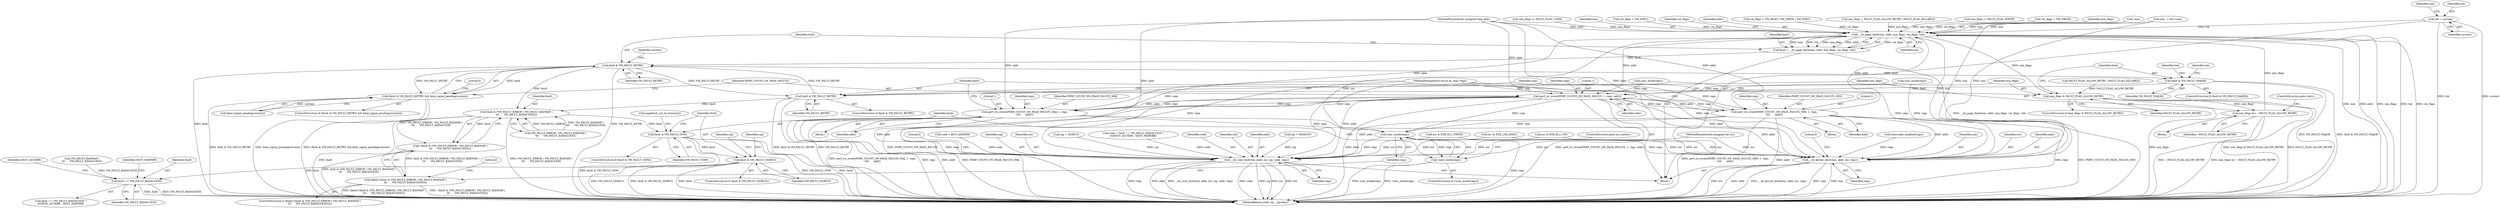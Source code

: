 digraph "0_linux_5a0fdfada3a2aa50d7b947a2e958bf00cbe0d830_0@pointer" {
"1000136" [label="(Call,tsk = current)"];
"1000226" [label="(Call,__do_page_fault(mm, addr, mm_flags, vm_flags, tsk))"];
"1000224" [label="(Call,fault = __do_page_fault(mm, addr, mm_flags, vm_flags, tsk))"];
"1000234" [label="(Call,fault & VM_FAULT_RETRY)"];
"1000233" [label="(Call,(fault & VM_FAULT_RETRY) && fatal_signal_pending(current))"];
"1000252" [label="(Call,fault & VM_FAULT_MAJOR)"];
"1000277" [label="(Call,fault & VM_FAULT_RETRY)"];
"1000293" [label="(Call,fault & (VM_FAULT_ERROR | VM_FAULT_BADMAP |\n\t\t\t      VM_FAULT_BADACCESS))"];
"1000292" [label="(Call,!(fault & (VM_FAULT_ERROR | VM_FAULT_BADMAP |\n\t\t\t      VM_FAULT_BADACCESS)))"];
"1000291" [label="(Call,likely(!(fault & (VM_FAULT_ERROR | VM_FAULT_BADMAP |\n\t\t\t      VM_FAULT_BADACCESS))))"];
"1000308" [label="(Call,fault & VM_FAULT_OOM)"];
"1000316" [label="(Call,fault & VM_FAULT_SIGBUS)"];
"1000334" [label="(Call,fault == VM_FAULT_BADACCESS)"];
"1000241" [label="(Call,perf_sw_event(PERF_COUNT_SW_PAGE_FAULTS, 1, regs, addr))"];
"1000260" [label="(Call,perf_sw_event(PERF_COUNT_SW_PAGE_FAULTS_MAJ, 1, regs,\n\t\t\t\t      addr))"];
"1000304" [label="(Call,user_mode(regs))"];
"1000303" [label="(Call,!user_mode(regs))"];
"1000339" [label="(Call,__do_user_fault(tsk, addr, esr, sig, code, regs))"];
"1000349" [label="(Call,__do_kernel_fault(mm, addr, esr, regs))"];
"1000271" [label="(Call,perf_sw_event(PERF_COUNT_SW_PAGE_FAULTS_MIN, 1, regs,\n\t\t\t\t      addr))"];
"1000247" [label="(Call,mm_flags & FAULT_FLAG_ALLOW_RETRY)"];
"1000281" [label="(Call,mm_flags &= ~FAULT_FLAG_ALLOW_RETRY)"];
"1000263" [label="(Identifier,regs)"];
"1000274" [label="(Identifier,regs)"];
"1000249" [label="(Identifier,FAULT_FLAG_ALLOW_RETRY)"];
"1000116" [label="(Block,)"];
"1000245" [label="(Identifier,addr)"];
"1000272" [label="(Identifier,PERF_COUNT_SW_PAGE_FAULTS_MIN)"];
"1000161" [label="(Call,esr & ESR_LNX_EXEC)"];
"1000320" [label="(Call,sig = SIGBUS)"];
"1000303" [label="(Call,!user_mode(regs))"];
"1000280" [label="(Block,)"];
"1000232" [label="(ControlStructure,if ((fault & VM_FAULT_RETRY) && fatal_signal_pending(current)))"];
"1000266" [label="(Block,)"];
"1000179" [label="(Call,vm_flags = VM_WRITE)"];
"1000297" [label="(Call,VM_FAULT_BADMAP |\n\t\t\t      VM_FAULT_BADACCESS)"];
"1000229" [label="(Identifier,mm_flags)"];
"1000291" [label="(Call,likely(!(fault & (VM_FAULT_ERROR | VM_FAULT_BADMAP |\n\t\t\t      VM_FAULT_BADACCESS))))"];
"1000165" [label="(Call,vm_flags = VM_EXEC)"];
"1000292" [label="(Call,!(fault & (VM_FAULT_ERROR | VM_FAULT_BADMAP |\n\t\t\t      VM_FAULT_BADACCESS)))"];
"1000275" [label="(Identifier,addr)"];
"1000281" [label="(Call,mm_flags &= ~FAULT_FLAG_ALLOW_RETRY)"];
"1000254" [label="(Identifier,VM_FAULT_MAJOR)"];
"1000345" [label="(Identifier,regs)"];
"1000196" [label="(Call,user_mode(regs))"];
"1000304" [label="(Call,user_mode(regs))"];
"1000282" [label="(Identifier,mm_flags)"];
"1000230" [label="(Identifier,vm_flags)"];
"1000312" [label="(Call,pagefault_out_of_memory())"];
"1000278" [label="(Identifier,fault)"];
"1000349" [label="(Call,__do_kernel_fault(mm, addr, esr, regs))"];
"1000344" [label="(Identifier,code)"];
"1000356" [label="(MethodReturn,static int __kprobes)"];
"1000228" [label="(Identifier,addr)"];
"1000306" [label="(ControlStructure,goto no_context;)"];
"1000293" [label="(Call,fault & (VM_FAULT_ERROR | VM_FAULT_BADMAP |\n\t\t\t      VM_FAULT_BADACCESS))"];
"1000123" [label="(Call,vm_flags = VM_READ | VM_WRITE | VM_EXEC)"];
"1000340" [label="(Identifier,tsk)"];
"1000288" [label="(Identifier,mm)"];
"1000261" [label="(Identifier,PERF_COUNT_SW_PAGE_FAULTS_MAJ)"];
"1000243" [label="(Literal,1)"];
"1000294" [label="(Identifier,fault)"];
"1000277" [label="(Call,fault & VM_FAULT_RETRY)"];
"1000328" [label="(Call,sig = SIGSEGV)"];
"1000339" [label="(Call,__do_user_fault(tsk, addr, esr, sig, code, regs))"];
"1000236" [label="(Identifier,VM_FAULT_RETRY)"];
"1000140" [label="(Identifier,mm)"];
"1000309" [label="(Identifier,fault)"];
"1000283" [label="(Identifier,~FAULT_FLAG_ALLOW_RETRY)"];
"1000290" [label="(ControlStructure,if (likely(!(fault & (VM_FAULT_ERROR | VM_FAULT_BADMAP |\n\t\t\t      VM_FAULT_BADACCESS)))))"];
"1000329" [label="(Identifier,sig)"];
"1000131" [label="(Call,mm_flags = FAULT_FLAG_ALLOW_RETRY | FAULT_FLAG_KILLABLE)"];
"1000318" [label="(Identifier,VM_FAULT_SIGBUS)"];
"1000323" [label="(Call,code = BUS_ADRERR)"];
"1000260" [label="(Call,perf_sw_event(PERF_COUNT_SW_PAGE_FAULTS_MAJ, 1, regs,\n\t\t\t\t      addr))"];
"1000350" [label="(Identifier,mm)"];
"1000307" [label="(ControlStructure,if (fault & VM_FAULT_OOM))"];
"1000182" [label="(Call,mm_flags |= FAULT_FLAG_WRITE)"];
"1000233" [label="(Call,(fault & VM_FAULT_RETRY) && fatal_signal_pending(current))"];
"1000284" [label="(ControlStructure,goto retry;)"];
"1000343" [label="(Identifier,sig)"];
"1000151" [label="(Call,!mm)"];
"1000139" [label="(Call,mm  = tsk->mm)"];
"1000244" [label="(Identifier,regs)"];
"1000235" [label="(Identifier,fault)"];
"1000237" [label="(Call,fatal_signal_pending(current))"];
"1000333" [label="(Call,fault == VM_FAULT_BADACCESS ?\n\t\t\tSEGV_ACCERR : SEGV_MAPERR)"];
"1000231" [label="(Identifier,tsk)"];
"1000342" [label="(Identifier,esr)"];
"1000251" [label="(ControlStructure,if (fault & VM_FAULT_MAJOR))"];
"1000240" [label="(Literal,0)"];
"1000224" [label="(Call,fault = __do_page_fault(mm, addr, mm_flags, vm_flags, tsk))"];
"1000157" [label="(Call,mm_flags |= FAULT_FLAG_USER)"];
"1000138" [label="(Identifier,current)"];
"1000295" [label="(Call,VM_FAULT_ERROR | VM_FAULT_BADMAP |\n\t\t\t      VM_FAULT_BADACCESS)"];
"1000352" [label="(Identifier,esr)"];
"1000302" [label="(ControlStructure,if (!user_mode(regs)))"];
"1000225" [label="(Identifier,fault)"];
"1000115" [label="(MethodParameterIn,struct pt_regs *regs)"];
"1000315" [label="(ControlStructure,if (fault & VM_FAULT_SIGBUS))"];
"1000279" [label="(Identifier,VM_FAULT_RETRY)"];
"1000317" [label="(Identifier,fault)"];
"1000247" [label="(Call,mm_flags & FAULT_FLAG_ALLOW_RETRY)"];
"1000136" [label="(Call,tsk = current)"];
"1000264" [label="(Identifier,addr)"];
"1000338" [label="(Identifier,SEGV_MAPERR)"];
"1000310" [label="(Identifier,VM_FAULT_OOM)"];
"1000253" [label="(Identifier,fault)"];
"1000137" [label="(Identifier,tsk)"];
"1000351" [label="(Identifier,addr)"];
"1000234" [label="(Call,fault & VM_FAULT_RETRY)"];
"1000248" [label="(Identifier,mm_flags)"];
"1000246" [label="(ControlStructure,if (mm_flags & FAULT_FLAG_ALLOW_RETRY))"];
"1000269" [label="(Identifier,tsk)"];
"1000273" [label="(Literal,1)"];
"1000331" [label="(Call,code = fault == VM_FAULT_BADACCESS ?\n\t\t\tSEGV_ACCERR : SEGV_MAPERR)"];
"1000175" [label="(Call,esr & ESR_EL1_CM)"];
"1000271" [label="(Call,perf_sw_event(PERF_COUNT_SW_PAGE_FAULTS_MIN, 1, regs,\n\t\t\t\t      addr))"];
"1000216" [label="(Call,user_mode(regs))"];
"1000334" [label="(Call,fault == VM_FAULT_BADACCESS)"];
"1000242" [label="(Identifier,PERF_COUNT_SW_PAGE_FAULTS)"];
"1000262" [label="(Literal,1)"];
"1000258" [label="(Identifier,tsk)"];
"1000133" [label="(Call,FAULT_FLAG_ALLOW_RETRY | FAULT_FLAG_KILLABLE)"];
"1000305" [label="(Identifier,regs)"];
"1000113" [label="(MethodParameterIn,unsigned long addr)"];
"1000341" [label="(Identifier,addr)"];
"1000241" [label="(Call,perf_sw_event(PERF_COUNT_SW_PAGE_FAULTS, 1, regs, addr))"];
"1000301" [label="(Literal,0)"];
"1000114" [label="(MethodParameterIn,unsigned int esr)"];
"1000238" [label="(Identifier,current)"];
"1000227" [label="(Identifier,mm)"];
"1000308" [label="(Call,fault & VM_FAULT_OOM)"];
"1000335" [label="(Identifier,fault)"];
"1000337" [label="(Identifier,SEGV_ACCERR)"];
"1000347" [label="(Literal,0)"];
"1000355" [label="(Literal,0)"];
"1000145" [label="(Call,interrupts_enabled(regs))"];
"1000316" [label="(Call,fault & VM_FAULT_SIGBUS)"];
"1000321" [label="(Identifier,sig)"];
"1000252" [label="(Call,fault & VM_FAULT_MAJOR)"];
"1000336" [label="(Identifier,VM_FAULT_BADACCESS)"];
"1000353" [label="(Identifier,regs)"];
"1000276" [label="(ControlStructure,if (fault & VM_FAULT_RETRY))"];
"1000226" [label="(Call,__do_page_fault(mm, addr, mm_flags, vm_flags, tsk))"];
"1000171" [label="(Call,esr & ESR_EL1_WRITE)"];
"1000255" [label="(Block,)"];
"1000136" -> "1000116"  [label="AST: "];
"1000136" -> "1000138"  [label="CFG: "];
"1000137" -> "1000136"  [label="AST: "];
"1000138" -> "1000136"  [label="AST: "];
"1000140" -> "1000136"  [label="CFG: "];
"1000136" -> "1000356"  [label="DDG: current"];
"1000136" -> "1000356"  [label="DDG: tsk"];
"1000136" -> "1000226"  [label="DDG: tsk"];
"1000226" -> "1000224"  [label="AST: "];
"1000226" -> "1000231"  [label="CFG: "];
"1000227" -> "1000226"  [label="AST: "];
"1000228" -> "1000226"  [label="AST: "];
"1000229" -> "1000226"  [label="AST: "];
"1000230" -> "1000226"  [label="AST: "];
"1000231" -> "1000226"  [label="AST: "];
"1000224" -> "1000226"  [label="CFG: "];
"1000226" -> "1000356"  [label="DDG: mm"];
"1000226" -> "1000356"  [label="DDG: addr"];
"1000226" -> "1000356"  [label="DDG: mm_flags"];
"1000226" -> "1000356"  [label="DDG: tsk"];
"1000226" -> "1000356"  [label="DDG: vm_flags"];
"1000226" -> "1000224"  [label="DDG: vm_flags"];
"1000226" -> "1000224"  [label="DDG: mm"];
"1000226" -> "1000224"  [label="DDG: tsk"];
"1000226" -> "1000224"  [label="DDG: mm_flags"];
"1000226" -> "1000224"  [label="DDG: addr"];
"1000139" -> "1000226"  [label="DDG: mm"];
"1000151" -> "1000226"  [label="DDG: mm"];
"1000271" -> "1000226"  [label="DDG: addr"];
"1000260" -> "1000226"  [label="DDG: addr"];
"1000113" -> "1000226"  [label="DDG: addr"];
"1000281" -> "1000226"  [label="DDG: mm_flags"];
"1000131" -> "1000226"  [label="DDG: mm_flags"];
"1000157" -> "1000226"  [label="DDG: mm_flags"];
"1000182" -> "1000226"  [label="DDG: mm_flags"];
"1000165" -> "1000226"  [label="DDG: vm_flags"];
"1000179" -> "1000226"  [label="DDG: vm_flags"];
"1000123" -> "1000226"  [label="DDG: vm_flags"];
"1000226" -> "1000241"  [label="DDG: addr"];
"1000226" -> "1000247"  [label="DDG: mm_flags"];
"1000226" -> "1000339"  [label="DDG: tsk"];
"1000226" -> "1000349"  [label="DDG: mm"];
"1000224" -> "1000116"  [label="AST: "];
"1000225" -> "1000224"  [label="AST: "];
"1000235" -> "1000224"  [label="CFG: "];
"1000224" -> "1000356"  [label="DDG: __do_page_fault(mm, addr, mm_flags, vm_flags, tsk)"];
"1000224" -> "1000234"  [label="DDG: fault"];
"1000234" -> "1000233"  [label="AST: "];
"1000234" -> "1000236"  [label="CFG: "];
"1000235" -> "1000234"  [label="AST: "];
"1000236" -> "1000234"  [label="AST: "];
"1000238" -> "1000234"  [label="CFG: "];
"1000233" -> "1000234"  [label="CFG: "];
"1000234" -> "1000356"  [label="DDG: VM_FAULT_RETRY"];
"1000234" -> "1000356"  [label="DDG: fault"];
"1000234" -> "1000233"  [label="DDG: fault"];
"1000234" -> "1000233"  [label="DDG: VM_FAULT_RETRY"];
"1000277" -> "1000234"  [label="DDG: VM_FAULT_RETRY"];
"1000234" -> "1000252"  [label="DDG: fault"];
"1000234" -> "1000277"  [label="DDG: VM_FAULT_RETRY"];
"1000234" -> "1000293"  [label="DDG: fault"];
"1000233" -> "1000232"  [label="AST: "];
"1000233" -> "1000237"  [label="CFG: "];
"1000237" -> "1000233"  [label="AST: "];
"1000240" -> "1000233"  [label="CFG: "];
"1000242" -> "1000233"  [label="CFG: "];
"1000233" -> "1000356"  [label="DDG: fatal_signal_pending(current)"];
"1000233" -> "1000356"  [label="DDG: (fault & VM_FAULT_RETRY) && fatal_signal_pending(current)"];
"1000233" -> "1000356"  [label="DDG: fault & VM_FAULT_RETRY"];
"1000237" -> "1000233"  [label="DDG: current"];
"1000252" -> "1000251"  [label="AST: "];
"1000252" -> "1000254"  [label="CFG: "];
"1000253" -> "1000252"  [label="AST: "];
"1000254" -> "1000252"  [label="AST: "];
"1000258" -> "1000252"  [label="CFG: "];
"1000269" -> "1000252"  [label="CFG: "];
"1000252" -> "1000356"  [label="DDG: VM_FAULT_MAJOR"];
"1000252" -> "1000356"  [label="DDG: fault & VM_FAULT_MAJOR"];
"1000252" -> "1000277"  [label="DDG: fault"];
"1000277" -> "1000276"  [label="AST: "];
"1000277" -> "1000279"  [label="CFG: "];
"1000278" -> "1000277"  [label="AST: "];
"1000279" -> "1000277"  [label="AST: "];
"1000282" -> "1000277"  [label="CFG: "];
"1000288" -> "1000277"  [label="CFG: "];
"1000277" -> "1000356"  [label="DDG: fault & VM_FAULT_RETRY"];
"1000277" -> "1000356"  [label="DDG: VM_FAULT_RETRY"];
"1000277" -> "1000293"  [label="DDG: fault"];
"1000293" -> "1000292"  [label="AST: "];
"1000293" -> "1000295"  [label="CFG: "];
"1000294" -> "1000293"  [label="AST: "];
"1000295" -> "1000293"  [label="AST: "];
"1000292" -> "1000293"  [label="CFG: "];
"1000293" -> "1000356"  [label="DDG: fault"];
"1000293" -> "1000356"  [label="DDG: VM_FAULT_ERROR | VM_FAULT_BADMAP |\n\t\t\t      VM_FAULT_BADACCESS"];
"1000293" -> "1000292"  [label="DDG: fault"];
"1000293" -> "1000292"  [label="DDG: VM_FAULT_ERROR | VM_FAULT_BADMAP |\n\t\t\t      VM_FAULT_BADACCESS"];
"1000295" -> "1000293"  [label="DDG: VM_FAULT_ERROR"];
"1000295" -> "1000293"  [label="DDG: VM_FAULT_BADMAP |\n\t\t\t      VM_FAULT_BADACCESS"];
"1000293" -> "1000308"  [label="DDG: fault"];
"1000292" -> "1000291"  [label="AST: "];
"1000291" -> "1000292"  [label="CFG: "];
"1000292" -> "1000356"  [label="DDG: fault & (VM_FAULT_ERROR | VM_FAULT_BADMAP |\n\t\t\t      VM_FAULT_BADACCESS)"];
"1000292" -> "1000291"  [label="DDG: fault & (VM_FAULT_ERROR | VM_FAULT_BADMAP |\n\t\t\t      VM_FAULT_BADACCESS)"];
"1000291" -> "1000290"  [label="AST: "];
"1000301" -> "1000291"  [label="CFG: "];
"1000305" -> "1000291"  [label="CFG: "];
"1000291" -> "1000356"  [label="DDG: likely(!(fault & (VM_FAULT_ERROR | VM_FAULT_BADMAP |\n\t\t\t      VM_FAULT_BADACCESS)))"];
"1000291" -> "1000356"  [label="DDG: !(fault & (VM_FAULT_ERROR | VM_FAULT_BADMAP |\n\t\t\t      VM_FAULT_BADACCESS))"];
"1000308" -> "1000307"  [label="AST: "];
"1000308" -> "1000310"  [label="CFG: "];
"1000309" -> "1000308"  [label="AST: "];
"1000310" -> "1000308"  [label="AST: "];
"1000312" -> "1000308"  [label="CFG: "];
"1000317" -> "1000308"  [label="CFG: "];
"1000308" -> "1000356"  [label="DDG: VM_FAULT_OOM"];
"1000308" -> "1000356"  [label="DDG: fault"];
"1000308" -> "1000356"  [label="DDG: fault & VM_FAULT_OOM"];
"1000308" -> "1000316"  [label="DDG: fault"];
"1000316" -> "1000315"  [label="AST: "];
"1000316" -> "1000318"  [label="CFG: "];
"1000317" -> "1000316"  [label="AST: "];
"1000318" -> "1000316"  [label="AST: "];
"1000321" -> "1000316"  [label="CFG: "];
"1000329" -> "1000316"  [label="CFG: "];
"1000316" -> "1000356"  [label="DDG: VM_FAULT_SIGBUS"];
"1000316" -> "1000356"  [label="DDG: fault & VM_FAULT_SIGBUS"];
"1000316" -> "1000356"  [label="DDG: fault"];
"1000316" -> "1000334"  [label="DDG: fault"];
"1000334" -> "1000333"  [label="AST: "];
"1000334" -> "1000336"  [label="CFG: "];
"1000335" -> "1000334"  [label="AST: "];
"1000336" -> "1000334"  [label="AST: "];
"1000337" -> "1000334"  [label="CFG: "];
"1000338" -> "1000334"  [label="CFG: "];
"1000334" -> "1000356"  [label="DDG: VM_FAULT_BADACCESS"];
"1000334" -> "1000356"  [label="DDG: fault"];
"1000297" -> "1000334"  [label="DDG: VM_FAULT_BADACCESS"];
"1000241" -> "1000116"  [label="AST: "];
"1000241" -> "1000245"  [label="CFG: "];
"1000242" -> "1000241"  [label="AST: "];
"1000243" -> "1000241"  [label="AST: "];
"1000244" -> "1000241"  [label="AST: "];
"1000245" -> "1000241"  [label="AST: "];
"1000248" -> "1000241"  [label="CFG: "];
"1000241" -> "1000356"  [label="DDG: PERF_COUNT_SW_PAGE_FAULTS"];
"1000241" -> "1000356"  [label="DDG: regs"];
"1000241" -> "1000356"  [label="DDG: addr"];
"1000241" -> "1000356"  [label="DDG: perf_sw_event(PERF_COUNT_SW_PAGE_FAULTS, 1, regs, addr)"];
"1000216" -> "1000241"  [label="DDG: regs"];
"1000196" -> "1000241"  [label="DDG: regs"];
"1000260" -> "1000241"  [label="DDG: regs"];
"1000271" -> "1000241"  [label="DDG: regs"];
"1000115" -> "1000241"  [label="DDG: regs"];
"1000113" -> "1000241"  [label="DDG: addr"];
"1000241" -> "1000260"  [label="DDG: regs"];
"1000241" -> "1000260"  [label="DDG: addr"];
"1000241" -> "1000271"  [label="DDG: regs"];
"1000241" -> "1000271"  [label="DDG: addr"];
"1000241" -> "1000304"  [label="DDG: regs"];
"1000241" -> "1000339"  [label="DDG: addr"];
"1000241" -> "1000349"  [label="DDG: addr"];
"1000260" -> "1000255"  [label="AST: "];
"1000260" -> "1000264"  [label="CFG: "];
"1000261" -> "1000260"  [label="AST: "];
"1000262" -> "1000260"  [label="AST: "];
"1000263" -> "1000260"  [label="AST: "];
"1000264" -> "1000260"  [label="AST: "];
"1000278" -> "1000260"  [label="CFG: "];
"1000260" -> "1000356"  [label="DDG: perf_sw_event(PERF_COUNT_SW_PAGE_FAULTS_MAJ, 1, regs,\n\t\t\t\t      addr)"];
"1000260" -> "1000356"  [label="DDG: regs"];
"1000260" -> "1000356"  [label="DDG: addr"];
"1000260" -> "1000356"  [label="DDG: PERF_COUNT_SW_PAGE_FAULTS_MAJ"];
"1000115" -> "1000260"  [label="DDG: regs"];
"1000113" -> "1000260"  [label="DDG: addr"];
"1000260" -> "1000304"  [label="DDG: regs"];
"1000260" -> "1000339"  [label="DDG: addr"];
"1000260" -> "1000349"  [label="DDG: addr"];
"1000304" -> "1000303"  [label="AST: "];
"1000304" -> "1000305"  [label="CFG: "];
"1000305" -> "1000304"  [label="AST: "];
"1000303" -> "1000304"  [label="CFG: "];
"1000304" -> "1000356"  [label="DDG: regs"];
"1000304" -> "1000303"  [label="DDG: regs"];
"1000271" -> "1000304"  [label="DDG: regs"];
"1000115" -> "1000304"  [label="DDG: regs"];
"1000304" -> "1000339"  [label="DDG: regs"];
"1000304" -> "1000349"  [label="DDG: regs"];
"1000303" -> "1000302"  [label="AST: "];
"1000306" -> "1000303"  [label="CFG: "];
"1000309" -> "1000303"  [label="CFG: "];
"1000303" -> "1000356"  [label="DDG: user_mode(regs)"];
"1000303" -> "1000356"  [label="DDG: !user_mode(regs)"];
"1000339" -> "1000116"  [label="AST: "];
"1000339" -> "1000345"  [label="CFG: "];
"1000340" -> "1000339"  [label="AST: "];
"1000341" -> "1000339"  [label="AST: "];
"1000342" -> "1000339"  [label="AST: "];
"1000343" -> "1000339"  [label="AST: "];
"1000344" -> "1000339"  [label="AST: "];
"1000345" -> "1000339"  [label="AST: "];
"1000347" -> "1000339"  [label="CFG: "];
"1000339" -> "1000356"  [label="DDG: __do_user_fault(tsk, addr, esr, sig, code, regs)"];
"1000339" -> "1000356"  [label="DDG: code"];
"1000339" -> "1000356"  [label="DDG: sig"];
"1000339" -> "1000356"  [label="DDG: esr"];
"1000339" -> "1000356"  [label="DDG: tsk"];
"1000339" -> "1000356"  [label="DDG: regs"];
"1000339" -> "1000356"  [label="DDG: addr"];
"1000271" -> "1000339"  [label="DDG: addr"];
"1000113" -> "1000339"  [label="DDG: addr"];
"1000171" -> "1000339"  [label="DDG: esr"];
"1000175" -> "1000339"  [label="DDG: esr"];
"1000161" -> "1000339"  [label="DDG: esr"];
"1000114" -> "1000339"  [label="DDG: esr"];
"1000328" -> "1000339"  [label="DDG: sig"];
"1000320" -> "1000339"  [label="DDG: sig"];
"1000331" -> "1000339"  [label="DDG: code"];
"1000323" -> "1000339"  [label="DDG: code"];
"1000115" -> "1000339"  [label="DDG: regs"];
"1000349" -> "1000116"  [label="AST: "];
"1000349" -> "1000353"  [label="CFG: "];
"1000350" -> "1000349"  [label="AST: "];
"1000351" -> "1000349"  [label="AST: "];
"1000352" -> "1000349"  [label="AST: "];
"1000353" -> "1000349"  [label="AST: "];
"1000355" -> "1000349"  [label="CFG: "];
"1000349" -> "1000356"  [label="DDG: addr"];
"1000349" -> "1000356"  [label="DDG: __do_kernel_fault(mm, addr, esr, regs)"];
"1000349" -> "1000356"  [label="DDG: regs"];
"1000349" -> "1000356"  [label="DDG: mm"];
"1000349" -> "1000356"  [label="DDG: esr"];
"1000139" -> "1000349"  [label="DDG: mm"];
"1000151" -> "1000349"  [label="DDG: mm"];
"1000271" -> "1000349"  [label="DDG: addr"];
"1000113" -> "1000349"  [label="DDG: addr"];
"1000171" -> "1000349"  [label="DDG: esr"];
"1000175" -> "1000349"  [label="DDG: esr"];
"1000161" -> "1000349"  [label="DDG: esr"];
"1000114" -> "1000349"  [label="DDG: esr"];
"1000216" -> "1000349"  [label="DDG: regs"];
"1000196" -> "1000349"  [label="DDG: regs"];
"1000145" -> "1000349"  [label="DDG: regs"];
"1000115" -> "1000349"  [label="DDG: regs"];
"1000271" -> "1000266"  [label="AST: "];
"1000271" -> "1000275"  [label="CFG: "];
"1000272" -> "1000271"  [label="AST: "];
"1000273" -> "1000271"  [label="AST: "];
"1000274" -> "1000271"  [label="AST: "];
"1000275" -> "1000271"  [label="AST: "];
"1000278" -> "1000271"  [label="CFG: "];
"1000271" -> "1000356"  [label="DDG: addr"];
"1000271" -> "1000356"  [label="DDG: regs"];
"1000271" -> "1000356"  [label="DDG: PERF_COUNT_SW_PAGE_FAULTS_MIN"];
"1000271" -> "1000356"  [label="DDG: perf_sw_event(PERF_COUNT_SW_PAGE_FAULTS_MIN, 1, regs,\n\t\t\t\t      addr)"];
"1000115" -> "1000271"  [label="DDG: regs"];
"1000113" -> "1000271"  [label="DDG: addr"];
"1000247" -> "1000246"  [label="AST: "];
"1000247" -> "1000249"  [label="CFG: "];
"1000248" -> "1000247"  [label="AST: "];
"1000249" -> "1000247"  [label="AST: "];
"1000253" -> "1000247"  [label="CFG: "];
"1000288" -> "1000247"  [label="CFG: "];
"1000247" -> "1000356"  [label="DDG: mm_flags"];
"1000247" -> "1000356"  [label="DDG: mm_flags & FAULT_FLAG_ALLOW_RETRY"];
"1000247" -> "1000356"  [label="DDG: FAULT_FLAG_ALLOW_RETRY"];
"1000133" -> "1000247"  [label="DDG: FAULT_FLAG_ALLOW_RETRY"];
"1000247" -> "1000281"  [label="DDG: mm_flags"];
"1000281" -> "1000280"  [label="AST: "];
"1000281" -> "1000283"  [label="CFG: "];
"1000282" -> "1000281"  [label="AST: "];
"1000283" -> "1000281"  [label="AST: "];
"1000284" -> "1000281"  [label="CFG: "];
"1000281" -> "1000356"  [label="DDG: mm_flags &= ~FAULT_FLAG_ALLOW_RETRY"];
"1000281" -> "1000356"  [label="DDG: ~FAULT_FLAG_ALLOW_RETRY"];
}
